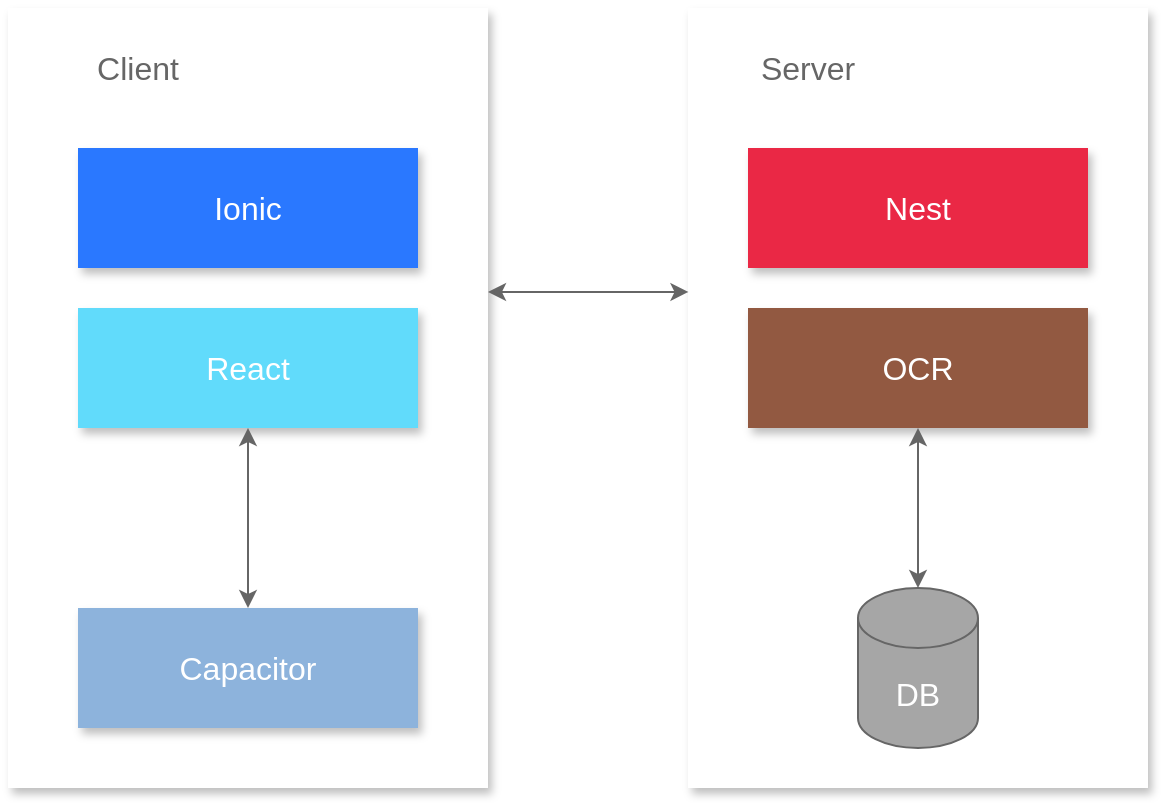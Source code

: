 <mxfile version="13.7.9" type="device"><diagram id="_LD6R0-jxITsaSH_ly6k" name="Seite-1"><mxGraphModel dx="1090" dy="781" grid="1" gridSize="10" guides="1" tooltips="1" connect="1" arrows="1" fold="1" page="1" pageScale="1" pageWidth="827" pageHeight="1169" math="0" shadow="0"><root><mxCell id="0"/><mxCell id="1" parent="0"/><mxCell id="q6_A1zPaRhbvIbRmhC2y-6" value="" style="rounded=0;whiteSpace=wrap;html=1;shadow=1;strokeColor=none;" vertex="1" parent="1"><mxGeometry x="460" y="330" width="230" height="390" as="geometry"/></mxCell><mxCell id="q6_A1zPaRhbvIbRmhC2y-4" value="" style="rounded=0;whiteSpace=wrap;html=1;shadow=1;strokeColor=none;" vertex="1" parent="1"><mxGeometry x="120" y="330" width="240" height="390" as="geometry"/></mxCell><mxCell id="q6_A1zPaRhbvIbRmhC2y-1" value="&lt;font style=&quot;font-size: 16px&quot; color=&quot;#ffffff&quot;&gt;Ionic&lt;/font&gt;" style="rounded=0;whiteSpace=wrap;html=1;shadow=1;strokeColor=none;fillColor=#2A78FF;" vertex="1" parent="1"><mxGeometry x="155" y="400" width="170" height="60" as="geometry"/></mxCell><mxCell id="q6_A1zPaRhbvIbRmhC2y-2" value="&lt;font style=&quot;font-size: 16px&quot; color=&quot;#ffffff&quot;&gt;React&lt;/font&gt;" style="rounded=0;whiteSpace=wrap;html=1;shadow=1;strokeColor=none;fillColor=#61DBFB;" vertex="1" parent="1"><mxGeometry x="155" y="480" width="170" height="60" as="geometry"/></mxCell><mxCell id="q6_A1zPaRhbvIbRmhC2y-3" value="&lt;font style=&quot;font-size: 16px&quot; color=&quot;#ffffff&quot;&gt;Capacitor&lt;/font&gt;" style="rounded=0;whiteSpace=wrap;html=1;shadow=1;strokeColor=none;fillColor=#8DB3DC;" vertex="1" parent="1"><mxGeometry x="155" y="630" width="170" height="60" as="geometry"/></mxCell><mxCell id="q6_A1zPaRhbvIbRmhC2y-5" value="&lt;font style=&quot;font-size: 16px&quot; color=&quot;#ffffff&quot;&gt;OCR&lt;/font&gt;" style="rounded=0;whiteSpace=wrap;html=1;shadow=1;strokeColor=none;fillColor=#925941;" vertex="1" parent="1"><mxGeometry x="490" y="480" width="170" height="60" as="geometry"/></mxCell><mxCell id="q6_A1zPaRhbvIbRmhC2y-7" value="&lt;font style=&quot;font-size: 16px&quot; color=&quot;#ffffff&quot;&gt;DB&lt;/font&gt;" style="shape=cylinder3;whiteSpace=wrap;html=1;boundedLbl=1;backgroundOutline=1;size=15;strokeColor=#666666;fillColor=#A6A6A6;" vertex="1" parent="1"><mxGeometry x="545" y="620" width="60" height="80" as="geometry"/></mxCell><mxCell id="q6_A1zPaRhbvIbRmhC2y-8" value="&lt;font style=&quot;font-size: 16px&quot; color=&quot;#ffffff&quot;&gt;Nest&lt;/font&gt;" style="rounded=0;whiteSpace=wrap;html=1;shadow=1;strokeColor=none;fillColor=#EA2845;" vertex="1" parent="1"><mxGeometry x="490" y="400" width="170" height="60" as="geometry"/></mxCell><mxCell id="q6_A1zPaRhbvIbRmhC2y-9" value="&lt;font style=&quot;font-size: 16px&quot; color=&quot;#666666&quot;&gt;Client&lt;/font&gt;" style="text;html=1;strokeColor=none;fillColor=none;align=center;verticalAlign=middle;whiteSpace=wrap;rounded=0;shadow=1;" vertex="1" parent="1"><mxGeometry x="120" y="330" width="130" height="60" as="geometry"/></mxCell><mxCell id="q6_A1zPaRhbvIbRmhC2y-10" value="&lt;font style=&quot;font-size: 16px&quot; color=&quot;#666666&quot;&gt;Server&lt;/font&gt;" style="text;html=1;strokeColor=none;fillColor=none;align=center;verticalAlign=middle;whiteSpace=wrap;rounded=0;shadow=1;" vertex="1" parent="1"><mxGeometry x="460" y="330" width="120" height="60" as="geometry"/></mxCell><mxCell id="q6_A1zPaRhbvIbRmhC2y-11" value="" style="endArrow=classic;html=1;exitX=0.5;exitY=1;exitDx=0;exitDy=0;entryX=0.5;entryY=0;entryDx=0;entryDy=0;startArrow=classic;startFill=1;strokeColor=#666666;" edge="1" parent="1" source="q6_A1zPaRhbvIbRmhC2y-2" target="q6_A1zPaRhbvIbRmhC2y-3"><mxGeometry width="50" height="50" relative="1" as="geometry"><mxPoint x="280" y="610" as="sourcePoint"/><mxPoint x="330" y="560" as="targetPoint"/></mxGeometry></mxCell><mxCell id="q6_A1zPaRhbvIbRmhC2y-12" value="" style="endArrow=classic;html=1;startArrow=classic;startFill=1;strokeColor=#666666;entryX=0.001;entryY=0.364;entryDx=0;entryDy=0;entryPerimeter=0;" edge="1" parent="1" target="q6_A1zPaRhbvIbRmhC2y-6"><mxGeometry width="50" height="50" relative="1" as="geometry"><mxPoint x="360" y="472" as="sourcePoint"/><mxPoint x="450" y="472" as="targetPoint"/></mxGeometry></mxCell><mxCell id="q6_A1zPaRhbvIbRmhC2y-14" value="" style="endArrow=classic;html=1;entryX=0.5;entryY=0;entryDx=0;entryDy=0;entryPerimeter=0;startArrow=classic;startFill=1;exitX=0.5;exitY=1;exitDx=0;exitDy=0;strokeColor=#666666;" edge="1" parent="1" source="q6_A1zPaRhbvIbRmhC2y-5" target="q6_A1zPaRhbvIbRmhC2y-7"><mxGeometry width="50" height="50" relative="1" as="geometry"><mxPoint x="478.14" y="610" as="sourcePoint"/><mxPoint x="580.0" y="610.39" as="targetPoint"/></mxGeometry></mxCell></root></mxGraphModel></diagram></mxfile>